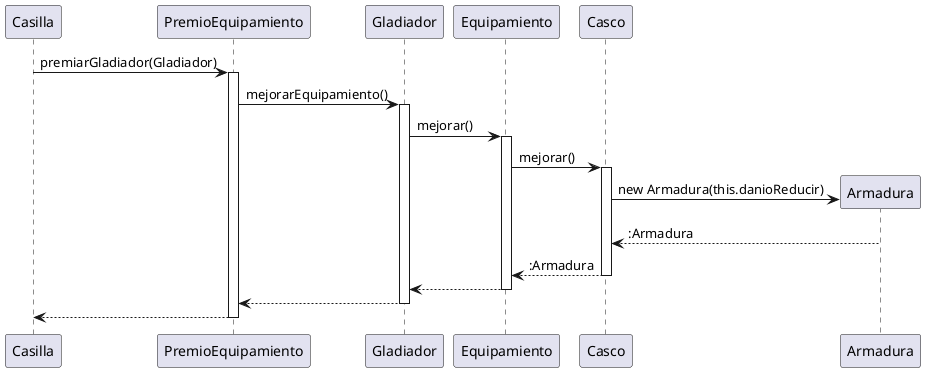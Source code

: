 @startuml

Casilla -> PremioEquipamiento: premiarGladiador(Gladiador)
activate PremioEquipamiento
PremioEquipamiento -> Gladiador: mejorarEquipamiento()
activate Gladiador
Gladiador -> Equipamiento: mejorar()
activate Equipamiento
Equipamiento -> Casco: mejorar()
activate Casco
create Armadura
Casco -> Armadura: new Armadura(this.danioReducir)
Armadura --> Casco: :Armadura
Casco --> Equipamiento: :Armadura
deactivate Casco
Equipamiento --> Gladiador
deactivate Equipamiento
Gladiador --> PremioEquipamiento
deactivate Gladiador
PremioEquipamiento --> Casilla
deactivate PremioEquipamiento
@enduml
